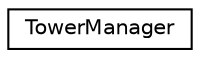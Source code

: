 digraph "Graphical Class Hierarchy"
{
  edge [fontname="Helvetica",fontsize="10",labelfontname="Helvetica",labelfontsize="10"];
  node [fontname="Helvetica",fontsize="10",shape=record];
  rankdir="LR";
  Node1 [label="TowerManager",height=0.2,width=0.4,color="black", fillcolor="white", style="filled",URL="$class_tower_manager.html"];
}
